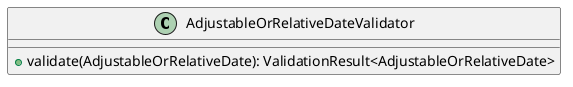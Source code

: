 @startuml

    class AdjustableOrRelativeDateValidator [[AdjustableOrRelativeDateValidator.html]] {
        +validate(AdjustableOrRelativeDate): ValidationResult<AdjustableOrRelativeDate>
    }

@enduml
